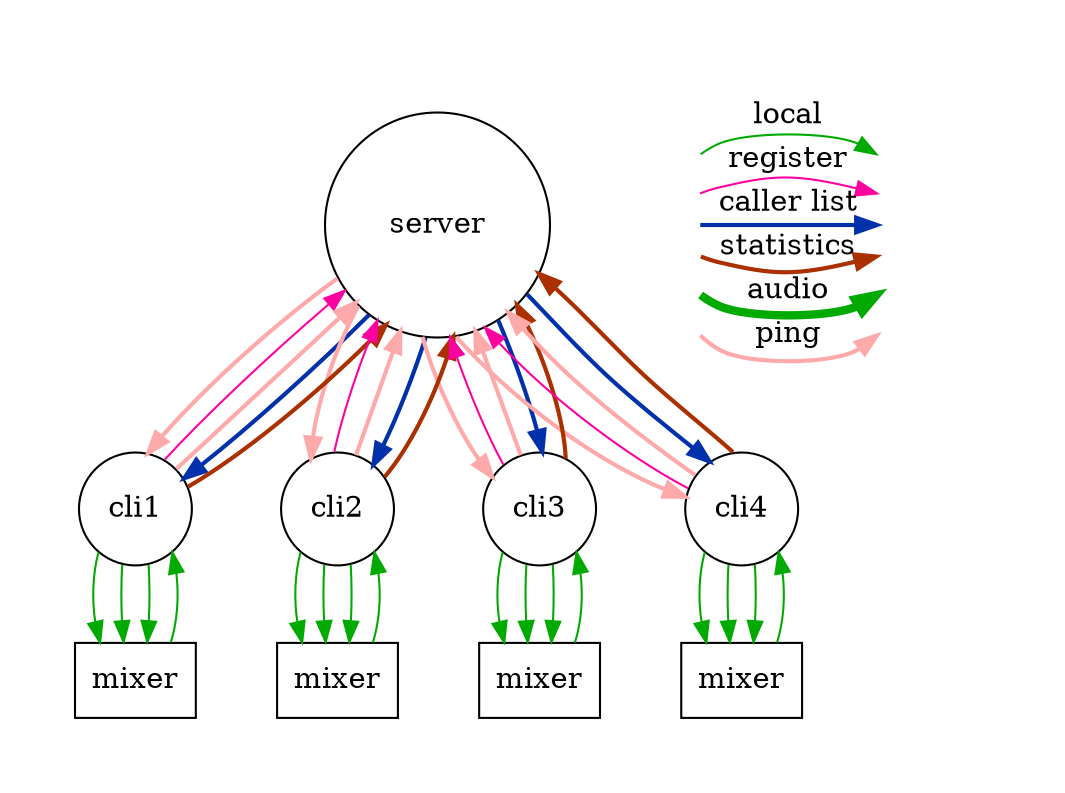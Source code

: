 digraph {

  //force="0.2";
  //graph [pad="0.5", ranksep="0.525", nodesep="3"];
  graph [pad=".5",K="2.5"];
  //p2p graph [label="peer-to-peer mode",fontsize="32"];
  //srv graph [label="server mode",fontsize="32"];
  //mixed graph [label="mixed mode",fontsize="32"];
  node [shape="circle"];

  //, ranksep="2"

  edge [penwidth="1"];

  server [shape="circle",width="1.5"];

  cli1;
  cli2;
  cli3;
  cli4;
  //mixed cli1 [label="cli1\n(no p2p)"];

  {
    node [style="invisible",shape="box",height="2"];
    rank = "same";
    leg1;
    leg2;
  }

  {
    // register
    edge [penwidth="1",color="#ff00a0"];
    leg1 -> leg2 [label="register",splines="false"];

    cli1 -> server;
    cli2 -> server;
    cli3 -> server;
    cli4 -> server;

  }

  {
    // ping
    edge [penwidth="2",color="#ffaaaa"];
    leg1 -> leg2 [label="ping",splines="false"];

    cli1 -> server;
    cli2 -> server;
    cli3 -> server;
    cli4 -> server;

    server -> cli1;
    server -> cli2;
    server -> cli3;
    server -> cli4;

    //p2p cli1 -> cli2;
    //p2p cli1 -> cli3;
    //p2p cli1 -> cli4;
    
    //p2p cli2 -> cli1;
    //p2p cli2 -> cli3;
    //p2p cli2 -> cli4;
    
    //p2p cli3 -> cli1;
    //p2p cli3 -> cli2;
    //p2p cli3 -> cli4;
    
    //p2p cli4 -> cli1;
    //p2p cli4 -> cli2;
    //p2p cli4 -> cli3;

    //mixed cli2 -> cli3;
    //mixed cli2 -> cli4;

    //mixed cli3 -> cli2;
    //mixed cli3 -> cli4;

    //mixed cli4 -> cli2;
    //mixed cli4 -> cli3;

  }

    
  {
    // caller list
    edge [penwidth="2",color="#0030aa"];
    leg1 -> leg2 [label="caller list",splines="false"];

    server -> cli1;
    server -> cli2;
    server -> cli3;
    server -> cli4;

  }

  {
    // statistic report
    edge [penwidth="2",color="#aa3000"];
    leg1 -> leg2 [label="statistics",splines="false"];

    cli1 -> server;
    cli2 -> server;
    cli3 -> server;
    cli4 -> server;

  }

    
  {
    edge [penwidth="4",color="#00AA00"];
    leg1 -> leg2 [label="audio",splines="false"];
    //,label="audio"
    // audio
    //p2p cli1 -> cli2;
    //p2p cli1 -> cli3;
    //p2p cli1 -> cli4;
    
    //p2p cli2 -> cli1;
    //p2p cli2 -> cli3;
    //p2p cli2 -> cli4;
    
    //p2p cli3 -> cli1;
    //p2p cli3 -> cli2;
    //p2p cli3 -> cli4;

    //p2p cli4 -> cli1;
    //p2p cli4 -> cli2;
    //p2p cli4 -> cli3;

    //mixed cli2 -> cli3;
    //mixed cli2 -> cli4;

    //mixed cli3 -> cli2;
    //mixed cli3 -> cli4;

    //mixed cli4 -> cli2;
    //mixed cli4 -> cli3;
    
    //mixed cli1 -> server;
    //mixed cli2 -> server;
    //mixed cli3 -> server;
    //mixed cli4 -> server;
    //mixed server -> cli1;
    //mixed server -> cli1;
    //mixed server -> cli1;
    //mixed server -> cli2;
    //mixed server -> cli3;
    //mixed server -> cli4;

    //srv cli1 -> server;
    //srv cli2 -> server;
    //srv cli3 -> server;
    //srv cli4 -> server;
    //srv server -> cli1;
    //srv server -> cli2;
    //srv server -> cli3;
    //srv server -> cli4;
    //srv server -> cli1;
    //srv server -> cli2;
    //srv server -> cli3;
    //srv server -> cli4;
    //srv server -> cli1;
    //srv server -> cli2;
    //srv server -> cli3;
    //srv server -> cli4;
  }

  {
    // local network
    edge [len="0.1", penwidth="1",color="#00AA00"];
    leg1 -> leg2 [label="local",splines="false"];

    cli1 -> rec1;
    cli1 -> rec1;
    cli1 -> rec1;
    rec1 -> cli1;
    
    cli2 -> rec2;
    cli2 -> rec2;
    cli2 -> rec2;
    rec2 -> cli2;
    
    cli3 -> rec3;
    cli3 -> rec3;
    cli3 -> rec3;
    rec3 -> cli3;

    cli4 -> rec4;
    cli4 -> rec4;
    cli4 -> rec4;
    rec4 -> cli4;

  }


  {
    rec1 [label="mixer",shape="box"];
    rec2 [label="mixer",shape="box"];
    rec3 [label="mixer",shape="box"];
    rec4 [label="mixer",shape="box"];
  }
  
}

  /*
   * Local Variables:
   * mode: c
   * End:
   */
  
